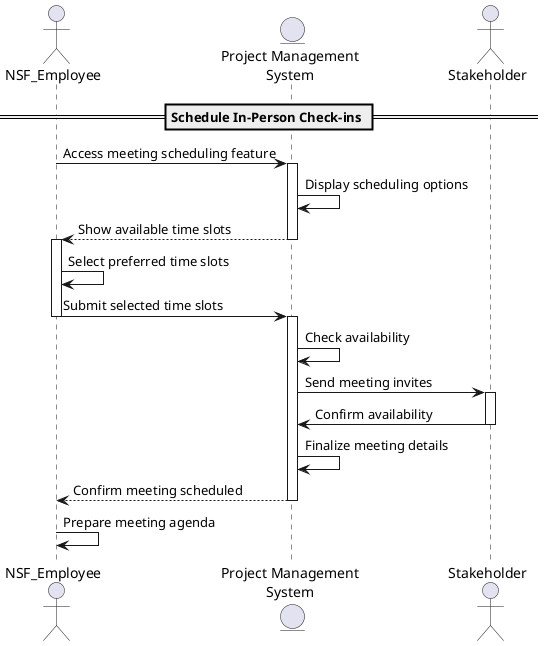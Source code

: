 @startuml
actor NSF_Employee
entity "Project Management\nSystem" as PMS
actor Stakeholder

== Schedule In-Person Check-ins ==

NSF_Employee -> PMS: Access meeting scheduling feature
activate PMS

PMS -> PMS: Display scheduling options
PMS --> NSF_Employee: Show available time slots
deactivate PMS
activate NSF_Employee

NSF_Employee -> NSF_Employee: Select preferred time slots
NSF_Employee -> PMS: Submit selected time slots
deactivate NSF_Employee
activate PMS

PMS -> PMS: Check availability
PMS -> Stakeholder: Send meeting invites
activate Stakeholder

Stakeholder -> PMS: Confirm availability
deactivate Stakeholder

PMS -> PMS: Finalize meeting details
PMS --> NSF_Employee: Confirm meeting scheduled
deactivate PMS

NSF_Employee -> NSF_Employee: Prepare meeting agenda

@enduml